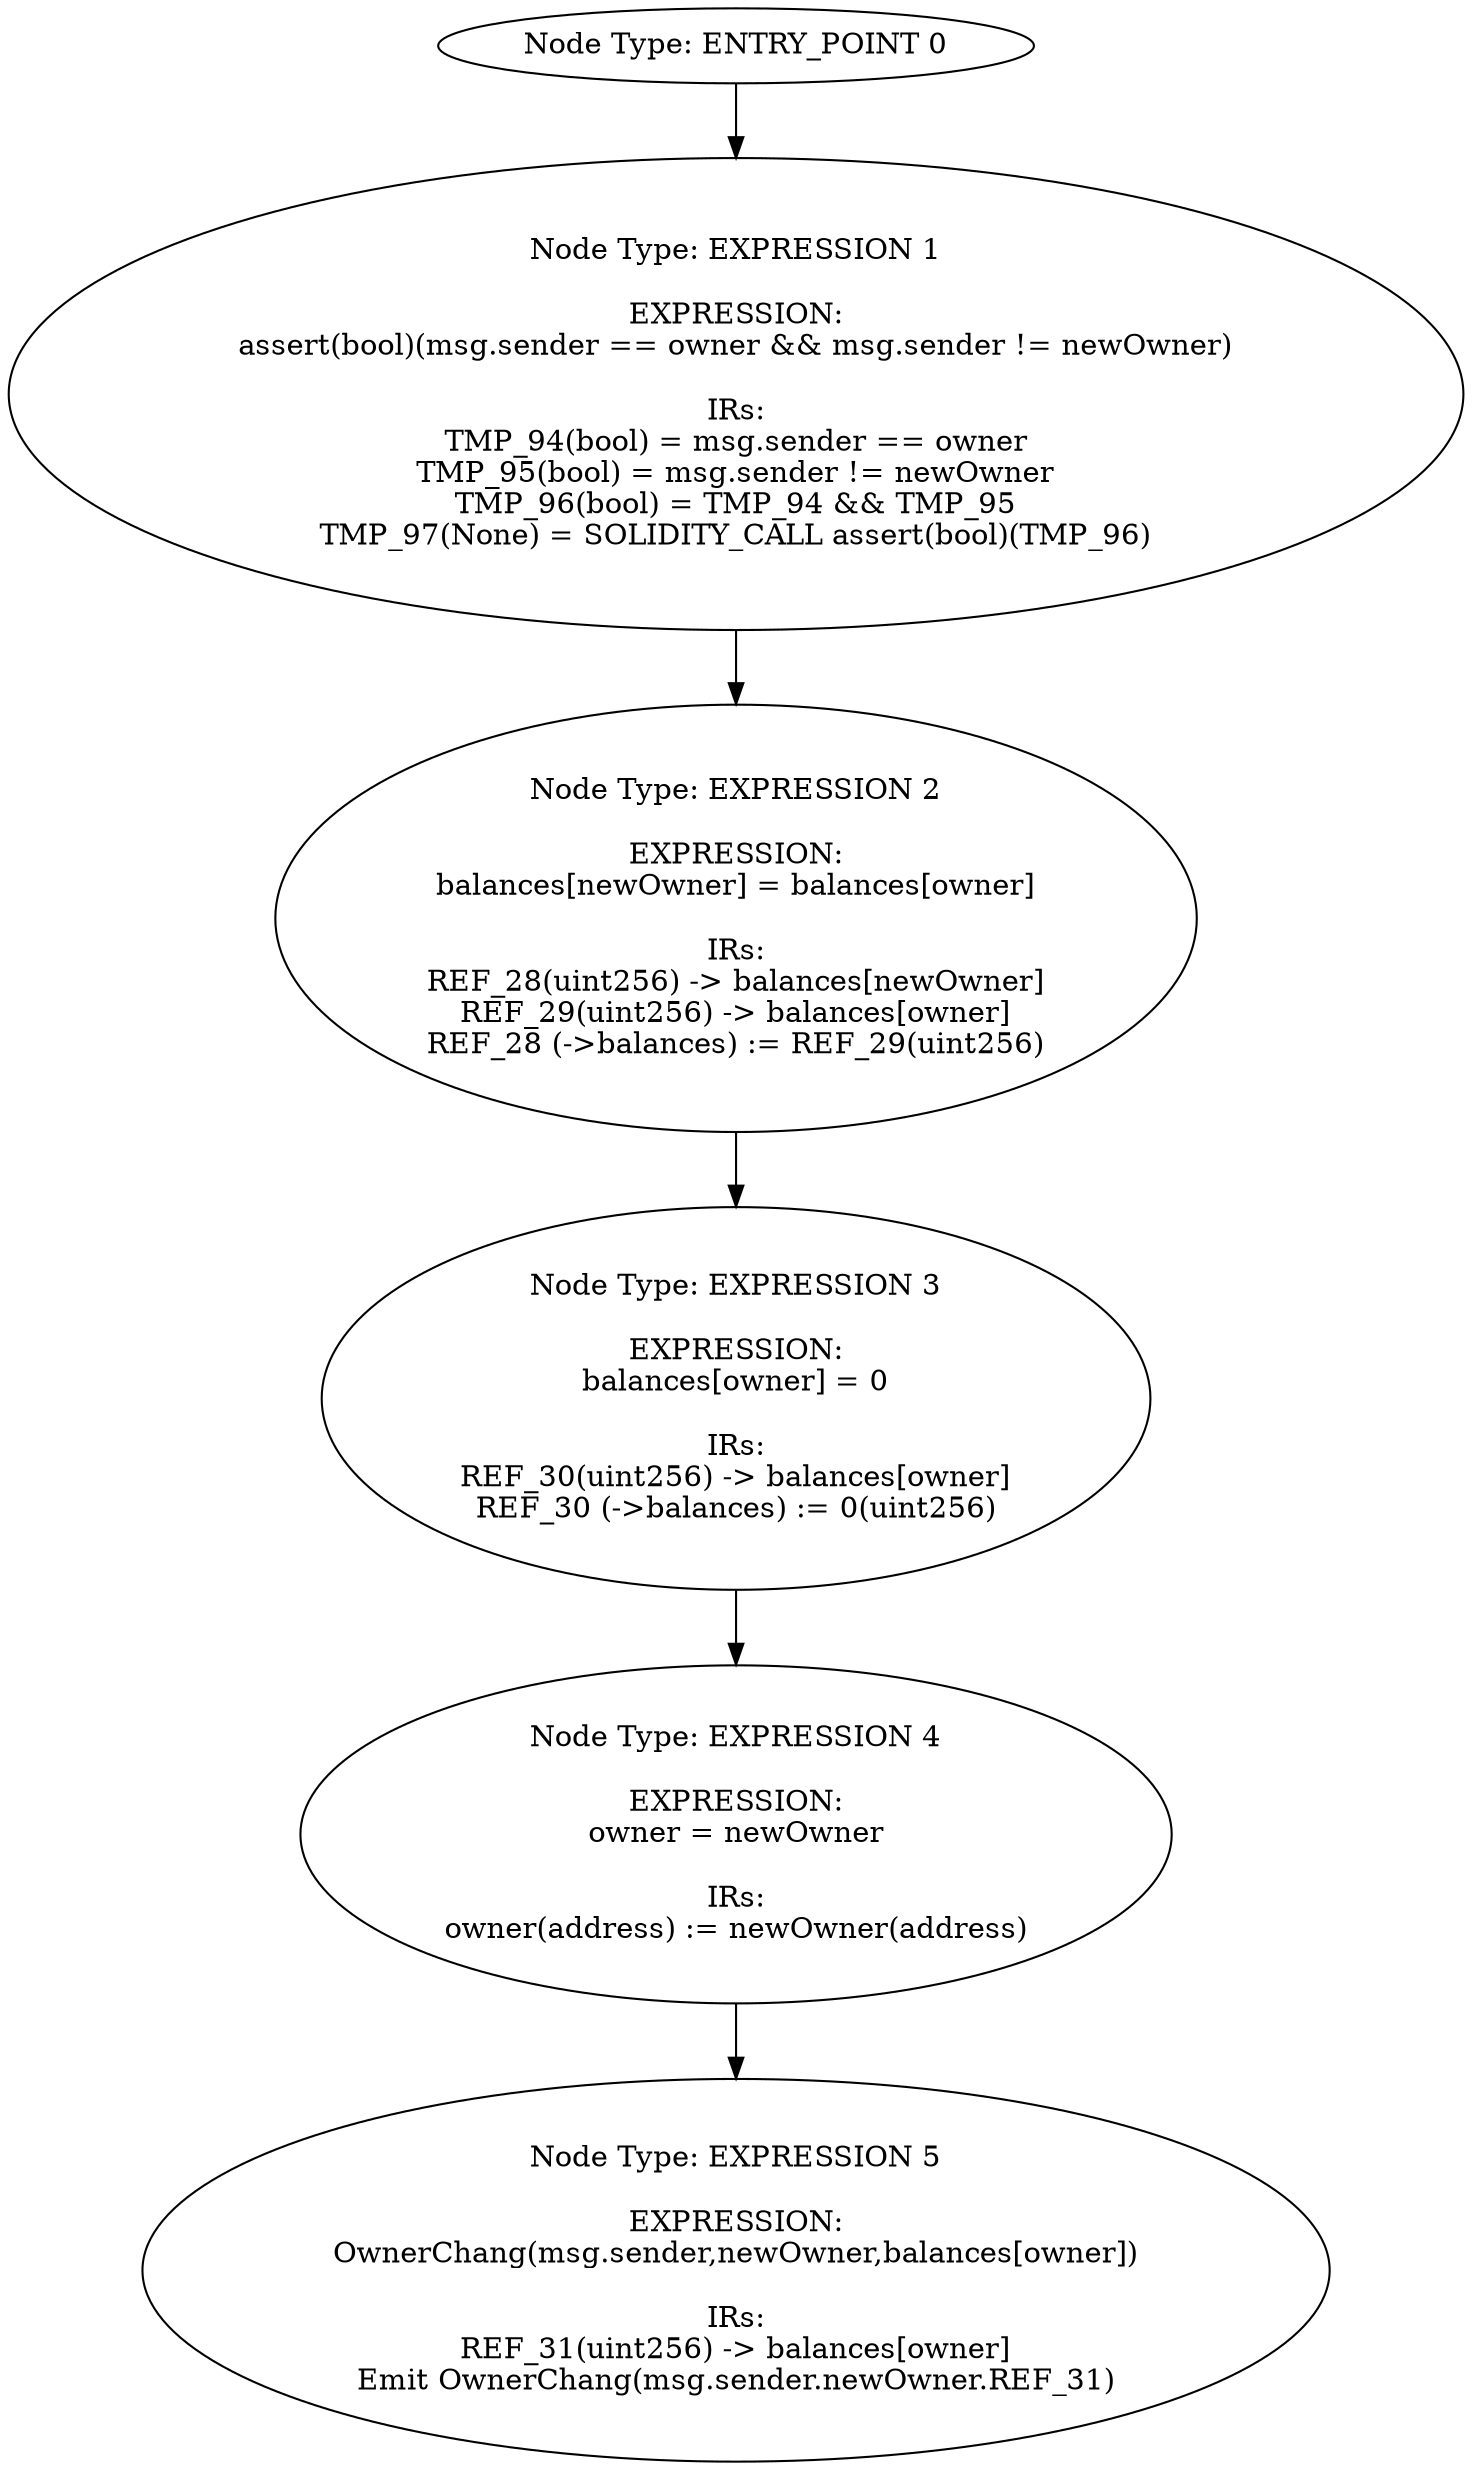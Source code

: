 digraph{
0[label="Node Type: ENTRY_POINT 0
"];
0->1;
1[label="Node Type: EXPRESSION 1

EXPRESSION:
assert(bool)(msg.sender == owner && msg.sender != newOwner)

IRs:
TMP_94(bool) = msg.sender == owner
TMP_95(bool) = msg.sender != newOwner
TMP_96(bool) = TMP_94 && TMP_95
TMP_97(None) = SOLIDITY_CALL assert(bool)(TMP_96)"];
1->2;
2[label="Node Type: EXPRESSION 2

EXPRESSION:
balances[newOwner] = balances[owner]

IRs:
REF_28(uint256) -> balances[newOwner]
REF_29(uint256) -> balances[owner]
REF_28 (->balances) := REF_29(uint256)"];
2->3;
3[label="Node Type: EXPRESSION 3

EXPRESSION:
balances[owner] = 0

IRs:
REF_30(uint256) -> balances[owner]
REF_30 (->balances) := 0(uint256)"];
3->4;
4[label="Node Type: EXPRESSION 4

EXPRESSION:
owner = newOwner

IRs:
owner(address) := newOwner(address)"];
4->5;
5[label="Node Type: EXPRESSION 5

EXPRESSION:
OwnerChang(msg.sender,newOwner,balances[owner])

IRs:
REF_31(uint256) -> balances[owner]
Emit OwnerChang(msg.sender.newOwner.REF_31)"];
}
